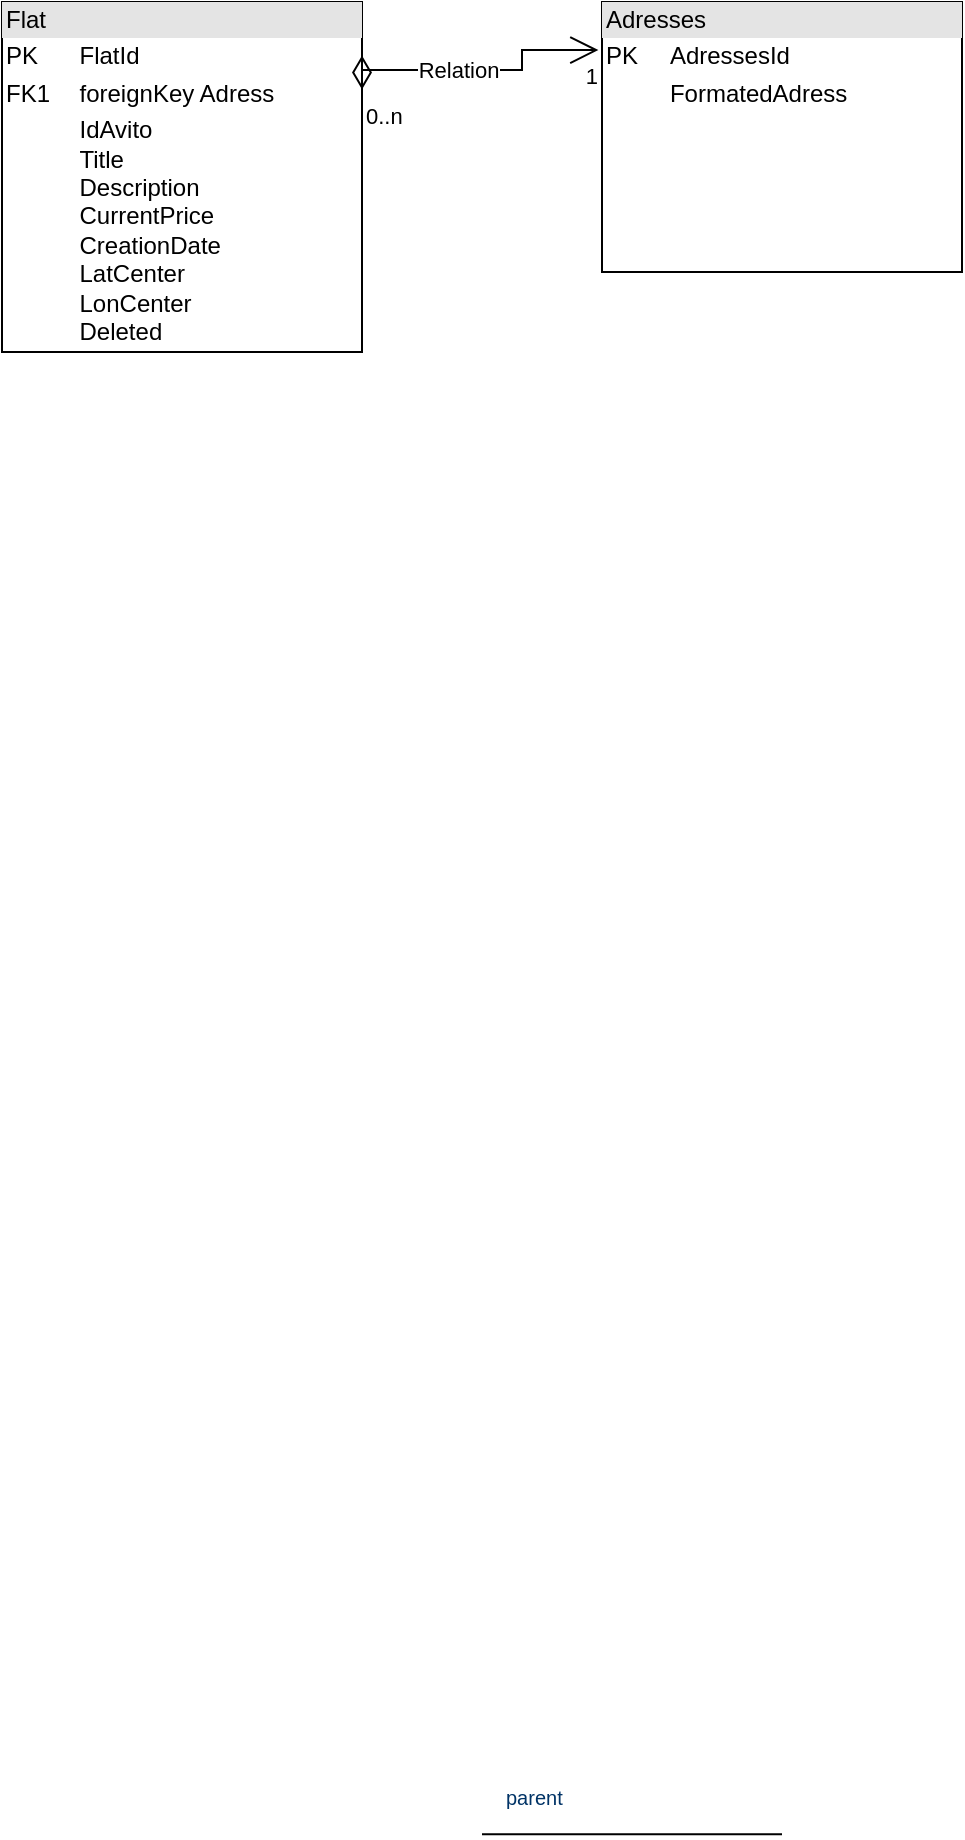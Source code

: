 <mxfile version="20.5.3" type="device"><diagram name="Page-1" id="efa7a0a1-bf9b-a30e-e6df-94a7791c09e9"><mxGraphModel dx="1016" dy="566" grid="1" gridSize="10" guides="1" tooltips="1" connect="1" arrows="1" fold="1" page="1" pageScale="1" pageWidth="826" pageHeight="1169" background="none" math="0" shadow="0"><root><mxCell id="0"/><mxCell id="1" parent="0"/><mxCell id="107" value="" style="endArrow=none;edgeStyle=orthogonalEdgeStyle;" parent="1" edge="1"><mxGeometry x="190" y="950" as="geometry"><mxPoint x="290" y="971.16" as="sourcePoint"/><mxPoint x="440" y="971.16" as="targetPoint"/></mxGeometry></mxCell><mxCell id="108" value="parent" style="resizable=0;align=left;verticalAlign=bottom;labelBackgroundColor=#ffffff;fontSize=10;strokeColor=#003366;shadow=1;fillColor=#D4E1F5;fontColor=#003366" parent="107" connectable="0" vertex="1"><mxGeometry x="-1" relative="1" as="geometry"><mxPoint x="10" y="-10" as="offset"/></mxGeometry></mxCell><mxCell id="ifMAUXhfAQXXkxL40sDv-122" value="&lt;div style=&quot;box-sizing:border-box;width:100%;background:#e4e4e4;padding:2px;&quot;&gt;Flat&lt;/div&gt;&lt;table style=&quot;width:100%;font-size:1em;&quot; cellpadding=&quot;2&quot; cellspacing=&quot;0&quot;&gt;&lt;tbody&gt;&lt;tr&gt;&lt;td&gt;PK&lt;/td&gt;&lt;td&gt;FlatId&lt;/td&gt;&lt;/tr&gt;&lt;tr&gt;&lt;td&gt;FK1&lt;/td&gt;&lt;td&gt;foreignKey Adress&lt;br&gt;&lt;/td&gt;&lt;/tr&gt;&lt;tr&gt;&lt;td&gt;&lt;/td&gt;&lt;td&gt;IdAvito&lt;br&gt;Title&lt;br&gt;Description&lt;br&gt;CurrentPrice&lt;br&gt;CreationDate&lt;br&gt;LatCenter&lt;br&gt;LonCenter&lt;br&gt;Deleted&lt;br&gt;&lt;br&gt;&lt;br&gt;&lt;/td&gt;&lt;/tr&gt;&lt;/tbody&gt;&lt;/table&gt;" style="verticalAlign=top;align=left;overflow=fill;html=1;" vertex="1" parent="1"><mxGeometry x="50" y="55" width="180" height="175" as="geometry"/></mxCell><mxCell id="ifMAUXhfAQXXkxL40sDv-128" value="&lt;div style=&quot;box-sizing:border-box;width:100%;background:#e4e4e4;padding:2px;&quot;&gt;Adresses&lt;/div&gt;&lt;table style=&quot;width:100%;font-size:1em;&quot; cellpadding=&quot;2&quot; cellspacing=&quot;0&quot;&gt;&lt;tbody&gt;&lt;tr&gt;&lt;td&gt;PK&lt;/td&gt;&lt;td&gt;AdressesId&lt;/td&gt;&lt;/tr&gt;&lt;tr&gt;&lt;td&gt;&lt;br&gt;&lt;/td&gt;&lt;td&gt;FormatedAdress&lt;/td&gt;&lt;/tr&gt;&lt;/tbody&gt;&lt;/table&gt;" style="verticalAlign=top;align=left;overflow=fill;html=1;" vertex="1" parent="1"><mxGeometry x="350" y="55" width="180" height="135" as="geometry"/></mxCell><mxCell id="ifMAUXhfAQXXkxL40sDv-131" value="Relation" style="endArrow=open;html=1;endSize=12;startArrow=diamondThin;startSize=14;startFill=0;edgeStyle=orthogonalEdgeStyle;rounded=0;entryX=-0.01;entryY=0.178;entryDx=0;entryDy=0;entryPerimeter=0;exitX=1;exitY=0.25;exitDx=0;exitDy=0;" edge="1" parent="1" source="ifMAUXhfAQXXkxL40sDv-122" target="ifMAUXhfAQXXkxL40sDv-128"><mxGeometry x="-0.164" relative="1" as="geometry"><mxPoint x="250" y="270" as="sourcePoint"/><mxPoint x="410" y="270" as="targetPoint"/><Array as="points"><mxPoint x="310" y="89"/><mxPoint x="310" y="79"/></Array><mxPoint as="offset"/></mxGeometry></mxCell><mxCell id="ifMAUXhfAQXXkxL40sDv-132" value="0..n" style="edgeLabel;resizable=0;html=1;align=left;verticalAlign=top;" connectable="0" vertex="1" parent="ifMAUXhfAQXXkxL40sDv-131"><mxGeometry x="-1" relative="1" as="geometry"/></mxCell><mxCell id="ifMAUXhfAQXXkxL40sDv-133" value="1" style="edgeLabel;resizable=0;html=1;align=right;verticalAlign=top;" connectable="0" vertex="1" parent="ifMAUXhfAQXXkxL40sDv-131"><mxGeometry x="1" relative="1" as="geometry"/></mxCell></root></mxGraphModel></diagram></mxfile>